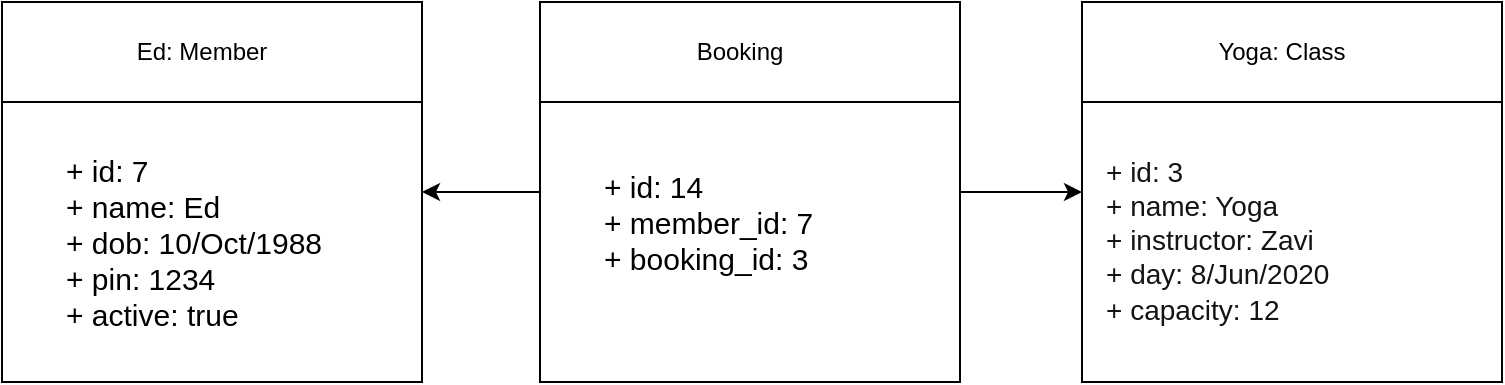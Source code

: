 <mxfile version="13.1.14" type="device"><diagram id="TaDq_FYmwlGzcoVYswja" name="Page-1"><mxGraphModel dx="992" dy="523" grid="1" gridSize="10" guides="1" tooltips="1" connect="1" arrows="1" fold="1" page="1" pageScale="1" pageWidth="827" pageHeight="1169" math="0" shadow="0"><root><mxCell id="0"/><mxCell id="1" parent="0"/><mxCell id="vgfa27e_eQZHtoDF1pmb-2" value="" style="rounded=0;whiteSpace=wrap;html=1;" vertex="1" parent="1"><mxGeometry x="40" y="90" width="210" height="190" as="geometry"/></mxCell><mxCell id="vgfa27e_eQZHtoDF1pmb-3" value="" style="rounded=0;whiteSpace=wrap;html=1;" vertex="1" parent="1"><mxGeometry x="40" y="90" width="210" height="50" as="geometry"/></mxCell><mxCell id="vgfa27e_eQZHtoDF1pmb-4" value="Ed: Member" style="text;html=1;strokeColor=none;fillColor=none;align=center;verticalAlign=middle;whiteSpace=wrap;rounded=0;" vertex="1" parent="1"><mxGeometry x="50" y="105" width="180" height="20" as="geometry"/></mxCell><mxCell id="vgfa27e_eQZHtoDF1pmb-19" style="edgeStyle=orthogonalEdgeStyle;rounded=0;orthogonalLoop=1;jettySize=auto;html=1;exitX=0;exitY=0.5;exitDx=0;exitDy=0;" edge="1" parent="1" source="vgfa27e_eQZHtoDF1pmb-6" target="vgfa27e_eQZHtoDF1pmb-2"><mxGeometry relative="1" as="geometry"/></mxCell><mxCell id="vgfa27e_eQZHtoDF1pmb-20" style="edgeStyle=orthogonalEdgeStyle;rounded=0;orthogonalLoop=1;jettySize=auto;html=1;exitX=1;exitY=0.5;exitDx=0;exitDy=0;entryX=0;entryY=0.5;entryDx=0;entryDy=0;" edge="1" parent="1" source="vgfa27e_eQZHtoDF1pmb-6" target="vgfa27e_eQZHtoDF1pmb-9"><mxGeometry relative="1" as="geometry"/></mxCell><mxCell id="vgfa27e_eQZHtoDF1pmb-6" value="" style="rounded=0;whiteSpace=wrap;html=1;" vertex="1" parent="1"><mxGeometry x="309" y="90" width="210" height="190" as="geometry"/></mxCell><mxCell id="vgfa27e_eQZHtoDF1pmb-7" value="" style="rounded=0;whiteSpace=wrap;html=1;" vertex="1" parent="1"><mxGeometry x="309" y="90" width="210" height="50" as="geometry"/></mxCell><mxCell id="vgfa27e_eQZHtoDF1pmb-8" value="Booking" style="text;html=1;strokeColor=none;fillColor=none;align=center;verticalAlign=middle;whiteSpace=wrap;rounded=0;" vertex="1" parent="1"><mxGeometry x="319" y="105" width="180" height="20" as="geometry"/></mxCell><mxCell id="vgfa27e_eQZHtoDF1pmb-9" value="" style="rounded=0;whiteSpace=wrap;html=1;" vertex="1" parent="1"><mxGeometry x="580" y="90" width="210" height="190" as="geometry"/></mxCell><mxCell id="vgfa27e_eQZHtoDF1pmb-10" value="" style="rounded=0;whiteSpace=wrap;html=1;" vertex="1" parent="1"><mxGeometry x="580" y="90" width="210" height="50" as="geometry"/></mxCell><mxCell id="vgfa27e_eQZHtoDF1pmb-11" value="Yoga: Class" style="text;html=1;strokeColor=none;fillColor=none;align=center;verticalAlign=middle;whiteSpace=wrap;rounded=0;" vertex="1" parent="1"><mxGeometry x="590" y="105" width="180" height="20" as="geometry"/></mxCell><mxCell id="vgfa27e_eQZHtoDF1pmb-12" value="&lt;div style=&quot;font-size: 15px&quot; align=&quot;left&quot;&gt;&lt;font style=&quot;font-size: 15px&quot;&gt;+ id: 7&lt;/font&gt;&lt;/div&gt;&lt;div style=&quot;font-size: 15px&quot; align=&quot;left&quot;&gt;&lt;font style=&quot;font-size: 15px&quot;&gt;+ name: Ed&lt;/font&gt;&lt;/div&gt;&lt;div style=&quot;font-size: 15px&quot;&gt;&lt;font style=&quot;font-size: 15px&quot;&gt;+ dob: 10/Oct/1988&lt;/font&gt;&lt;/div&gt;&lt;div style=&quot;font-size: 15px&quot;&gt;&lt;font style=&quot;font-size: 15px&quot;&gt;+ pin: 1234&lt;/font&gt;&lt;/div&gt;&lt;div style=&quot;font-size: 15px&quot;&gt;&lt;font style=&quot;font-size: 15px&quot;&gt;+ active: true&lt;br&gt;&lt;/font&gt;&lt;/div&gt;" style="text;html=1;strokeColor=none;fillColor=none;align=left;verticalAlign=middle;whiteSpace=wrap;rounded=0;" vertex="1" parent="1"><mxGeometry x="70" y="175" width="150" height="70" as="geometry"/></mxCell><mxCell id="vgfa27e_eQZHtoDF1pmb-13" value="&lt;div style=&quot;font-size: 14px&quot; align=&quot;left&quot;&gt;&lt;font style=&quot;font-size: 14px&quot; face=&quot;Helvetica&quot;&gt;&lt;span style=&quot;background-color: transparent&quot;&gt;&lt;font style=&quot;font-size: 14px&quot; color=&quot;#141414&quot;&gt;+ id: 3&lt;br&gt;&lt;/font&gt;&lt;/span&gt;&lt;/font&gt;&lt;/div&gt;&lt;div style=&quot;font-size: 14px&quot; align=&quot;left&quot;&gt;&lt;font style=&quot;font-size: 14px&quot; face=&quot;Helvetica&quot;&gt;&lt;span style=&quot;background-color: transparent&quot;&gt;&lt;font style=&quot;font-size: 14px&quot; color=&quot;#141414&quot;&gt;+ name: Yoga&lt;br&gt;&lt;/font&gt;&lt;/span&gt;&lt;/font&gt;&lt;/div&gt;&lt;div style=&quot;font-size: 14px&quot;&gt;&lt;font style=&quot;font-size: 14px&quot; face=&quot;Helvetica&quot;&gt;&lt;span style=&quot;background-color: transparent&quot;&gt;&lt;font style=&quot;font-size: 14px&quot; color=&quot;#141414&quot;&gt;+ instructor: Zavi&lt;/font&gt;&lt;/span&gt;&lt;/font&gt;&lt;/div&gt;&lt;div style=&quot;font-size: 14px&quot;&gt;&lt;font style=&quot;font-size: 14px&quot; face=&quot;Helvetica&quot;&gt;&lt;span style=&quot;background-color: transparent&quot;&gt;&lt;font style=&quot;font-size: 14px&quot; color=&quot;#141414&quot;&gt;+ day: &lt;/font&gt;&lt;/span&gt;&lt;/font&gt;&lt;font style=&quot;font-size: 14px&quot; face=&quot;Helvetica&quot;&gt;&lt;span style=&quot;background-color: transparent&quot;&gt;&lt;font style=&quot;font-size: 14px&quot; color=&quot;#141414&quot;&gt;8/Jun/2020&lt;/font&gt;&lt;/span&gt;&lt;/font&gt;&lt;font style=&quot;font-size: 14px&quot; face=&quot;Helvetica&quot;&gt;&lt;span style=&quot;background-color: transparent&quot;&gt;&lt;/span&gt;&lt;/font&gt;&lt;div style=&quot;font-weight: normal ; line-height: 19px&quot;&gt;&lt;div&gt;&lt;font style=&quot;font-size: 14px&quot; face=&quot;Helvetica&quot;&gt;&lt;span style=&quot;background-color: transparent&quot;&gt;&lt;font style=&quot;font-size: 14px&quot; color=&quot;#141414&quot;&gt;+ capacity: 12&lt;br&gt;&lt;/font&gt;&lt;/span&gt;&lt;/font&gt;&lt;/div&gt;&lt;/div&gt;&lt;/div&gt;" style="text;html=1;strokeColor=none;fillColor=none;align=left;verticalAlign=middle;whiteSpace=wrap;rounded=0;" vertex="1" parent="1"><mxGeometry x="590" y="150" width="190" height="120" as="geometry"/></mxCell><mxCell id="vgfa27e_eQZHtoDF1pmb-14" value="&lt;div style=&quot;font-size: 15px&quot; align=&quot;left&quot;&gt;&lt;font style=&quot;font-size: 15px&quot;&gt;+ id: 14&lt;/font&gt;&lt;/div&gt;&lt;div style=&quot;font-size: 15px&quot;&gt;&lt;font style=&quot;font-size: 15px&quot;&gt;+ member_id: 7&lt;/font&gt;&lt;/div&gt;&lt;div style=&quot;font-size: 15px&quot;&gt;&lt;font style=&quot;font-size: 15px&quot;&gt;+ booking_id: 3&lt;br&gt;&lt;/font&gt;&lt;/div&gt;" style="text;html=1;strokeColor=none;fillColor=none;align=left;verticalAlign=middle;whiteSpace=wrap;rounded=0;" vertex="1" parent="1"><mxGeometry x="339" y="150" width="160" height="100" as="geometry"/></mxCell></root></mxGraphModel></diagram></mxfile>